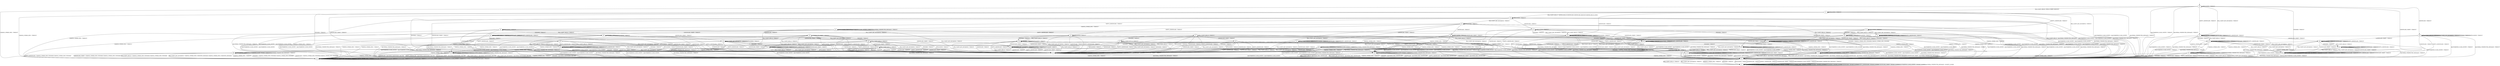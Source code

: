 digraph h7 {
s0 [label="s0"];
s1 [label="s1"];
s2 [label="s2"];
s6 [label="s6"];
s11 [label="s11"];
s24 [label="s24"];
s25 [label="s25"];
s3 [label="s3"];
s4 [label="s4"];
s7 [label="s7"];
s8 [label="s8"];
s20 [label="s20"];
s21 [label="s21"];
s22 [label="s22"];
s26 [label="s26"];
s31 [label="s31"];
s5 [label="s5"];
s9 [label="s9"];
s12 [label="s12"];
s27 [label="s27"];
s28 [label="s28"];
s32 [label="s32"];
s39 [label="s39"];
s41 [label="s41"];
s10 [label="s10"];
s13 [label="s13"];
s14 [label="s14"];
s23 [label="s23"];
s29 [label="s29"];
s33 [label="s33"];
s34 [label="s34"];
s42 [label="s42"];
s15 [label="s15"];
s16 [label="s16"];
s17 [label="s17"];
s18 [label="s18"];
s19 [label="s19"];
s35 [label="s35"];
s36 [label="s36"];
s40 [label="s40"];
s43 [label="s43"];
s44 [label="s44"];
s30 [label="s30"];
s37 [label="s37"];
s38 [label="s38"];
s45 [label="s45"];
s46 [label="s46"];
s47 [label="s47"];
s0 -> s1 [label="RSA_CLIENT_HELLO / HELLO_VERIFY_REQUEST"];
s0 -> s2 [label="RSA_CLIENT_KEY_EXCHANGE / TIMEOUT"];
s0 -> s11 [label="CHANGE_CIPHER_SPEC / TIMEOUT"];
s0 -> s24 [label="FINISHED / TIMEOUT"];
s0 -> s0 [label="APPLICATION / TIMEOUT"];
s0 -> s25 [label="CERTIFICATE / TIMEOUT"];
s0 -> s2 [label="EMPTY_CERTIFICATE / TIMEOUT"];
s0 -> s24 [label="CERTIFICATE_VERIFY / TIMEOUT"];
s0 -> s6 [label="Alert(WARNING,CLOSE_NOTIFY) / TIMEOUT"];
s0 -> s6 [label="Alert(FATAL,UNEXPECTED_MESSAGE) / TIMEOUT"];
s1 -> s3 [label="RSA_CLIENT_HELLO / SERVER_HELLO,CERTIFICATE,CERTIFICATE_REQUEST,SERVER_HELLO_DONE"];
s1 -> s4 [label="RSA_CLIENT_KEY_EXCHANGE / TIMEOUT"];
s1 -> s11 [label="CHANGE_CIPHER_SPEC / TIMEOUT"];
s1 -> s8 [label="FINISHED / TIMEOUT"];
s1 -> s1 [label="APPLICATION / TIMEOUT"];
s1 -> s20 [label="CERTIFICATE / TIMEOUT"];
s1 -> s21 [label="EMPTY_CERTIFICATE / TIMEOUT"];
s1 -> s8 [label="CERTIFICATE_VERIFY / TIMEOUT"];
s1 -> s6 [label="Alert(WARNING,CLOSE_NOTIFY) / Alert(WARNING,CLOSE_NOTIFY)"];
s1 -> s6 [label="Alert(FATAL,UNEXPECTED_MESSAGE) / TIMEOUT"];
s2 -> s31 [label="RSA_CLIENT_HELLO / TIMEOUT"];
s2 -> s24 [label="RSA_CLIENT_KEY_EXCHANGE / TIMEOUT"];
s2 -> s22 [label="CHANGE_CIPHER_SPEC / TIMEOUT"];
s2 -> s31 [label="FINISHED / TIMEOUT"];
s2 -> s2 [label="APPLICATION / TIMEOUT"];
s2 -> s2 [label="CERTIFICATE / TIMEOUT"];
s2 -> s2 [label="EMPTY_CERTIFICATE / TIMEOUT"];
s2 -> s26 [label="CERTIFICATE_VERIFY / TIMEOUT"];
s2 -> s6 [label="Alert(WARNING,CLOSE_NOTIFY) / TIMEOUT"];
s2 -> s6 [label="Alert(FATAL,UNEXPECTED_MESSAGE) / TIMEOUT"];
s6 -> s7 [label="RSA_CLIENT_HELLO / TIMEOUT"];
s6 -> s7 [label="RSA_CLIENT_KEY_EXCHANGE / TIMEOUT"];
s6 -> s7 [label="CHANGE_CIPHER_SPEC / TIMEOUT"];
s6 -> s7 [label="FINISHED / TIMEOUT"];
s6 -> s7 [label="APPLICATION / TIMEOUT"];
s6 -> s7 [label="CERTIFICATE / TIMEOUT"];
s6 -> s7 [label="EMPTY_CERTIFICATE / TIMEOUT"];
s6 -> s7 [label="CERTIFICATE_VERIFY / TIMEOUT"];
s6 -> s7 [label="Alert(WARNING,CLOSE_NOTIFY) / TIMEOUT"];
s6 -> s7 [label="Alert(FATAL,UNEXPECTED_MESSAGE) / TIMEOUT"];
s11 -> s11 [label="RSA_CLIENT_HELLO / TIMEOUT"];
s11 -> s11 [label="RSA_CLIENT_KEY_EXCHANGE / TIMEOUT"];
s11 -> s11 [label="CHANGE_CIPHER_SPEC / TIMEOUT"];
s11 -> s11 [label="FINISHED / TIMEOUT"];
s11 -> s11 [label="APPLICATION / TIMEOUT"];
s11 -> s11 [label="CERTIFICATE / TIMEOUT"];
s11 -> s11 [label="EMPTY_CERTIFICATE / TIMEOUT"];
s11 -> s11 [label="CERTIFICATE_VERIFY / TIMEOUT"];
s11 -> s11 [label="Alert(WARNING,CLOSE_NOTIFY) / TIMEOUT"];
s11 -> s11 [label="Alert(FATAL,UNEXPECTED_MESSAGE) / TIMEOUT"];
s24 -> s24 [label="RSA_CLIENT_HELLO / TIMEOUT"];
s24 -> s24 [label="RSA_CLIENT_KEY_EXCHANGE / TIMEOUT"];
s24 -> s11 [label="CHANGE_CIPHER_SPEC / TIMEOUT"];
s24 -> s24 [label="FINISHED / TIMEOUT"];
s24 -> s24 [label="APPLICATION / TIMEOUT"];
s24 -> s24 [label="CERTIFICATE / TIMEOUT"];
s24 -> s24 [label="EMPTY_CERTIFICATE / TIMEOUT"];
s24 -> s24 [label="CERTIFICATE_VERIFY / TIMEOUT"];
s24 -> s6 [label="Alert(WARNING,CLOSE_NOTIFY) / TIMEOUT"];
s24 -> s6 [label="Alert(FATAL,UNEXPECTED_MESSAGE) / TIMEOUT"];
s25 -> s25 [label="RSA_CLIENT_HELLO / TIMEOUT"];
s25 -> s25 [label="RSA_CLIENT_KEY_EXCHANGE / TIMEOUT"];
s25 -> s11 [label="CHANGE_CIPHER_SPEC / TIMEOUT"];
s25 -> s25 [label="FINISHED / TIMEOUT"];
s25 -> s25 [label="APPLICATION / TIMEOUT"];
s25 -> s24 [label="CERTIFICATE / TIMEOUT"];
s25 -> s24 [label="EMPTY_CERTIFICATE / TIMEOUT"];
s25 -> s26 [label="CERTIFICATE_VERIFY / TIMEOUT"];
s25 -> s6 [label="Alert(WARNING,CLOSE_NOTIFY) / TIMEOUT"];
s25 -> s6 [label="Alert(FATAL,UNEXPECTED_MESSAGE) / TIMEOUT"];
s3 -> s6 [label="RSA_CLIENT_HELLO / Alert(FATAL,UNEXPECTED_MESSAGE)"];
s3 -> s12 [label="RSA_CLIENT_KEY_EXCHANGE / TIMEOUT"];
s3 -> s11 [label="CHANGE_CIPHER_SPEC / TIMEOUT"];
s3 -> s8 [label="FINISHED / TIMEOUT"];
s3 -> s3 [label="APPLICATION / TIMEOUT"];
s3 -> s27 [label="CERTIFICATE / TIMEOUT"];
s3 -> s9 [label="EMPTY_CERTIFICATE / TIMEOUT"];
s3 -> s8 [label="CERTIFICATE_VERIFY / TIMEOUT"];
s3 -> s6 [label="Alert(WARNING,CLOSE_NOTIFY) / Alert(WARNING,CLOSE_NOTIFY)"];
s3 -> s6 [label="Alert(FATAL,UNEXPECTED_MESSAGE) / TIMEOUT"];
s4 -> s32 [label="RSA_CLIENT_HELLO / TIMEOUT"];
s4 -> s8 [label="RSA_CLIENT_KEY_EXCHANGE / TIMEOUT"];
s4 -> s5 [label="CHANGE_CIPHER_SPEC / TIMEOUT"];
s4 -> s32 [label="FINISHED / TIMEOUT"];
s4 -> s4 [label="APPLICATION / TIMEOUT"];
s4 -> s4 [label="CERTIFICATE / TIMEOUT"];
s4 -> s4 [label="EMPTY_CERTIFICATE / TIMEOUT"];
s4 -> s28 [label="CERTIFICATE_VERIFY / TIMEOUT"];
s4 -> s6 [label="Alert(WARNING,CLOSE_NOTIFY) / Alert(WARNING,CLOSE_NOTIFY)"];
s4 -> s6 [label="Alert(FATAL,UNEXPECTED_MESSAGE) / TIMEOUT"];
s7 -> s7 [label="RSA_CLIENT_HELLO / SOCKET_CLOSED"];
s7 -> s7 [label="RSA_CLIENT_KEY_EXCHANGE / SOCKET_CLOSED"];
s7 -> s7 [label="CHANGE_CIPHER_SPEC / SOCKET_CLOSED"];
s7 -> s7 [label="FINISHED / SOCKET_CLOSED"];
s7 -> s7 [label="APPLICATION / SOCKET_CLOSED"];
s7 -> s7 [label="CERTIFICATE / SOCKET_CLOSED"];
s7 -> s7 [label="EMPTY_CERTIFICATE / SOCKET_CLOSED"];
s7 -> s7 [label="CERTIFICATE_VERIFY / SOCKET_CLOSED"];
s7 -> s7 [label="Alert(WARNING,CLOSE_NOTIFY) / SOCKET_CLOSED"];
s7 -> s7 [label="Alert(FATAL,UNEXPECTED_MESSAGE) / SOCKET_CLOSED"];
s8 -> s8 [label="RSA_CLIENT_HELLO / TIMEOUT"];
s8 -> s8 [label="RSA_CLIENT_KEY_EXCHANGE / TIMEOUT"];
s8 -> s11 [label="CHANGE_CIPHER_SPEC / TIMEOUT"];
s8 -> s8 [label="FINISHED / TIMEOUT"];
s8 -> s8 [label="APPLICATION / TIMEOUT"];
s8 -> s8 [label="CERTIFICATE / TIMEOUT"];
s8 -> s8 [label="EMPTY_CERTIFICATE / TIMEOUT"];
s8 -> s8 [label="CERTIFICATE_VERIFY / TIMEOUT"];
s8 -> s6 [label="Alert(WARNING,CLOSE_NOTIFY) / Alert(WARNING,CLOSE_NOTIFY)"];
s8 -> s6 [label="Alert(FATAL,UNEXPECTED_MESSAGE) / TIMEOUT"];
s20 -> s20 [label="RSA_CLIENT_HELLO / TIMEOUT"];
s20 -> s27 [label="RSA_CLIENT_KEY_EXCHANGE / TIMEOUT"];
s20 -> s11 [label="CHANGE_CIPHER_SPEC / TIMEOUT"];
s20 -> s20 [label="FINISHED / TIMEOUT"];
s20 -> s20 [label="APPLICATION / TIMEOUT"];
s20 -> s8 [label="CERTIFICATE / TIMEOUT"];
s20 -> s8 [label="EMPTY_CERTIFICATE / TIMEOUT"];
s20 -> s28 [label="CERTIFICATE_VERIFY / TIMEOUT"];
s20 -> s6 [label="Alert(WARNING,CLOSE_NOTIFY) / Alert(WARNING,CLOSE_NOTIFY)"];
s20 -> s6 [label="Alert(FATAL,UNEXPECTED_MESSAGE) / TIMEOUT"];
s21 -> s39 [label="RSA_CLIENT_HELLO / TIMEOUT"];
s21 -> s4 [label="RSA_CLIENT_KEY_EXCHANGE / TIMEOUT"];
s21 -> s5 [label="CHANGE_CIPHER_SPEC / TIMEOUT"];
s21 -> s39 [label="FINISHED / TIMEOUT"];
s21 -> s21 [label="APPLICATION / TIMEOUT"];
s21 -> s8 [label="CERTIFICATE / TIMEOUT"];
s21 -> s8 [label="EMPTY_CERTIFICATE / TIMEOUT"];
s21 -> s28 [label="CERTIFICATE_VERIFY / TIMEOUT"];
s21 -> s6 [label="Alert(WARNING,CLOSE_NOTIFY) / Alert(WARNING,CLOSE_NOTIFY)"];
s21 -> s6 [label="Alert(FATAL,UNEXPECTED_MESSAGE) / TIMEOUT"];
s22 -> s6 [label="RSA_CLIENT_HELLO / TIMEOUT"];
s22 -> s6 [label="RSA_CLIENT_KEY_EXCHANGE / TIMEOUT"];
s22 -> s11 [label="CHANGE_CIPHER_SPEC / TIMEOUT"];
s22 -> s6 [label="FINISHED / TIMEOUT"];
s22 -> s22 [label="APPLICATION / TIMEOUT"];
s22 -> s6 [label="CERTIFICATE / TIMEOUT"];
s22 -> s6 [label="EMPTY_CERTIFICATE / TIMEOUT"];
s22 -> s6 [label="CERTIFICATE_VERIFY / TIMEOUT"];
s22 -> s22 [label="Alert(WARNING,CLOSE_NOTIFY) / TIMEOUT"];
s22 -> s22 [label="Alert(FATAL,UNEXPECTED_MESSAGE) / TIMEOUT"];
s26 -> s41 [label="RSA_CLIENT_HELLO / TIMEOUT"];
s26 -> s24 [label="RSA_CLIENT_KEY_EXCHANGE / TIMEOUT"];
s26 -> s22 [label="CHANGE_CIPHER_SPEC / TIMEOUT"];
s26 -> s41 [label="FINISHED / TIMEOUT"];
s26 -> s26 [label="APPLICATION / TIMEOUT"];
s26 -> s26 [label="CERTIFICATE / TIMEOUT"];
s26 -> s26 [label="EMPTY_CERTIFICATE / TIMEOUT"];
s26 -> s24 [label="CERTIFICATE_VERIFY / TIMEOUT"];
s26 -> s6 [label="Alert(WARNING,CLOSE_NOTIFY) / TIMEOUT"];
s26 -> s6 [label="Alert(FATAL,UNEXPECTED_MESSAGE) / TIMEOUT"];
s31 -> s24 [label="RSA_CLIENT_HELLO / TIMEOUT"];
s31 -> s24 [label="RSA_CLIENT_KEY_EXCHANGE / TIMEOUT"];
s31 -> s22 [label="CHANGE_CIPHER_SPEC / TIMEOUT"];
s31 -> s31 [label="FINISHED / TIMEOUT"];
s31 -> s31 [label="APPLICATION / TIMEOUT"];
s31 -> s31 [label="CERTIFICATE / TIMEOUT"];
s31 -> s31 [label="EMPTY_CERTIFICATE / TIMEOUT"];
s31 -> s41 [label="CERTIFICATE_VERIFY / TIMEOUT"];
s31 -> s6 [label="Alert(WARNING,CLOSE_NOTIFY) / TIMEOUT"];
s31 -> s6 [label="Alert(FATAL,UNEXPECTED_MESSAGE) / TIMEOUT"];
s5 -> s6 [label="RSA_CLIENT_HELLO / Alert(FATAL,UNEXPECTED_MESSAGE)"];
s5 -> s6 [label="RSA_CLIENT_KEY_EXCHANGE / Alert(FATAL,UNEXPECTED_MESSAGE)"];
s5 -> s11 [label="CHANGE_CIPHER_SPEC / TIMEOUT"];
s5 -> s6 [label="FINISHED / Alert(FATAL,UNEXPECTED_MESSAGE)"];
s5 -> s5 [label="APPLICATION / TIMEOUT"];
s5 -> s6 [label="CERTIFICATE / Alert(FATAL,UNEXPECTED_MESSAGE)"];
s5 -> s6 [label="EMPTY_CERTIFICATE / Alert(FATAL,UNEXPECTED_MESSAGE)"];
s5 -> s6 [label="CERTIFICATE_VERIFY / Alert(FATAL,UNEXPECTED_MESSAGE)"];
s5 -> s5 [label="Alert(WARNING,CLOSE_NOTIFY) / TIMEOUT"];
s5 -> s5 [label="Alert(FATAL,UNEXPECTED_MESSAGE) / TIMEOUT"];
s9 -> s33 [label="RSA_CLIENT_HELLO / TIMEOUT"];
s9 -> s23 [label="RSA_CLIENT_KEY_EXCHANGE / TIMEOUT"];
s9 -> s10 [label="CHANGE_CIPHER_SPEC / TIMEOUT"];
s9 -> s33 [label="FINISHED / TIMEOUT"];
s9 -> s9 [label="APPLICATION / TIMEOUT"];
s9 -> s8 [label="CERTIFICATE / TIMEOUT"];
s9 -> s8 [label="EMPTY_CERTIFICATE / TIMEOUT"];
s9 -> s29 [label="CERTIFICATE_VERIFY / TIMEOUT"];
s9 -> s6 [label="Alert(WARNING,CLOSE_NOTIFY) / Alert(WARNING,CLOSE_NOTIFY)"];
s9 -> s6 [label="Alert(FATAL,UNEXPECTED_MESSAGE) / TIMEOUT"];
s12 -> s32 [label="RSA_CLIENT_HELLO / TIMEOUT"];
s12 -> s8 [label="RSA_CLIENT_KEY_EXCHANGE / TIMEOUT"];
s12 -> s13 [label="CHANGE_CIPHER_SPEC / TIMEOUT"];
s12 -> s32 [label="FINISHED / TIMEOUT"];
s12 -> s12 [label="APPLICATION / TIMEOUT"];
s12 -> s34 [label="CERTIFICATE / TIMEOUT"];
s12 -> s23 [label="EMPTY_CERTIFICATE / TIMEOUT"];
s12 -> s14 [label="CERTIFICATE_VERIFY / TIMEOUT"];
s12 -> s6 [label="Alert(WARNING,CLOSE_NOTIFY) / Alert(WARNING,CLOSE_NOTIFY)"];
s12 -> s6 [label="Alert(FATAL,UNEXPECTED_MESSAGE) / TIMEOUT"];
s27 -> s20 [label="RSA_CLIENT_HELLO / TIMEOUT"];
s27 -> s8 [label="RSA_CLIENT_KEY_EXCHANGE / TIMEOUT"];
s27 -> s11 [label="CHANGE_CIPHER_SPEC / TIMEOUT"];
s27 -> s20 [label="FINISHED / TIMEOUT"];
s27 -> s27 [label="APPLICATION / TIMEOUT"];
s27 -> s8 [label="CERTIFICATE / TIMEOUT"];
s27 -> s8 [label="EMPTY_CERTIFICATE / TIMEOUT"];
s27 -> s28 [label="CERTIFICATE_VERIFY / TIMEOUT"];
s27 -> s6 [label="Alert(WARNING,CLOSE_NOTIFY) / Alert(WARNING,CLOSE_NOTIFY)"];
s27 -> s6 [label="Alert(FATAL,UNEXPECTED_MESSAGE) / TIMEOUT"];
s28 -> s42 [label="RSA_CLIENT_HELLO / TIMEOUT"];
s28 -> s8 [label="RSA_CLIENT_KEY_EXCHANGE / TIMEOUT"];
s28 -> s5 [label="CHANGE_CIPHER_SPEC / TIMEOUT"];
s28 -> s42 [label="FINISHED / TIMEOUT"];
s28 -> s28 [label="APPLICATION / TIMEOUT"];
s28 -> s28 [label="CERTIFICATE / TIMEOUT"];
s28 -> s28 [label="EMPTY_CERTIFICATE / TIMEOUT"];
s28 -> s8 [label="CERTIFICATE_VERIFY / TIMEOUT"];
s28 -> s6 [label="Alert(WARNING,CLOSE_NOTIFY) / Alert(WARNING,CLOSE_NOTIFY)"];
s28 -> s6 [label="Alert(FATAL,UNEXPECTED_MESSAGE) / TIMEOUT"];
s32 -> s8 [label="RSA_CLIENT_HELLO / TIMEOUT"];
s32 -> s8 [label="RSA_CLIENT_KEY_EXCHANGE / TIMEOUT"];
s32 -> s5 [label="CHANGE_CIPHER_SPEC / TIMEOUT"];
s32 -> s32 [label="FINISHED / TIMEOUT"];
s32 -> s32 [label="APPLICATION / TIMEOUT"];
s32 -> s32 [label="CERTIFICATE / TIMEOUT"];
s32 -> s32 [label="EMPTY_CERTIFICATE / TIMEOUT"];
s32 -> s42 [label="CERTIFICATE_VERIFY / TIMEOUT"];
s32 -> s6 [label="Alert(WARNING,CLOSE_NOTIFY) / Alert(WARNING,CLOSE_NOTIFY)"];
s32 -> s6 [label="Alert(FATAL,UNEXPECTED_MESSAGE) / TIMEOUT"];
s39 -> s8 [label="RSA_CLIENT_HELLO / TIMEOUT"];
s39 -> s32 [label="RSA_CLIENT_KEY_EXCHANGE / TIMEOUT"];
s39 -> s5 [label="CHANGE_CIPHER_SPEC / TIMEOUT"];
s39 -> s39 [label="FINISHED / TIMEOUT"];
s39 -> s39 [label="APPLICATION / TIMEOUT"];
s39 -> s8 [label="CERTIFICATE / TIMEOUT"];
s39 -> s8 [label="EMPTY_CERTIFICATE / TIMEOUT"];
s39 -> s42 [label="CERTIFICATE_VERIFY / TIMEOUT"];
s39 -> s6 [label="Alert(WARNING,CLOSE_NOTIFY) / Alert(WARNING,CLOSE_NOTIFY)"];
s39 -> s6 [label="Alert(FATAL,UNEXPECTED_MESSAGE) / TIMEOUT"];
s41 -> s24 [label="RSA_CLIENT_HELLO / TIMEOUT"];
s41 -> s24 [label="RSA_CLIENT_KEY_EXCHANGE / TIMEOUT"];
s41 -> s22 [label="CHANGE_CIPHER_SPEC / TIMEOUT"];
s41 -> s41 [label="FINISHED / TIMEOUT"];
s41 -> s41 [label="APPLICATION / TIMEOUT"];
s41 -> s41 [label="CERTIFICATE / TIMEOUT"];
s41 -> s41 [label="EMPTY_CERTIFICATE / TIMEOUT"];
s41 -> s24 [label="CERTIFICATE_VERIFY / TIMEOUT"];
s41 -> s6 [label="Alert(WARNING,CLOSE_NOTIFY) / TIMEOUT"];
s41 -> s6 [label="Alert(FATAL,UNEXPECTED_MESSAGE) / TIMEOUT"];
s10 -> s6 [label="RSA_CLIENT_HELLO / Alert(FATAL,BAD_CERTIFICATE)"];
s10 -> s6 [label="RSA_CLIENT_KEY_EXCHANGE / Alert(FATAL,BAD_CERTIFICATE)"];
s10 -> s11 [label="CHANGE_CIPHER_SPEC / TIMEOUT"];
s10 -> s6 [label="FINISHED / Alert(FATAL,BAD_CERTIFICATE)"];
s10 -> s10 [label="APPLICATION / TIMEOUT"];
s10 -> s6 [label="CERTIFICATE / Alert(FATAL,BAD_CERTIFICATE)"];
s10 -> s6 [label="EMPTY_CERTIFICATE / Alert(FATAL,BAD_CERTIFICATE)"];
s10 -> s6 [label="CERTIFICATE_VERIFY / Alert(FATAL,BAD_CERTIFICATE)"];
s10 -> s10 [label="Alert(WARNING,CLOSE_NOTIFY) / TIMEOUT"];
s10 -> s10 [label="Alert(FATAL,UNEXPECTED_MESSAGE) / TIMEOUT"];
s13 -> s15 [label="RSA_CLIENT_HELLO / TIMEOUT"];
s13 -> s8 [label="RSA_CLIENT_KEY_EXCHANGE / TIMEOUT"];
s13 -> s11 [label="CHANGE_CIPHER_SPEC / TIMEOUT"];
s13 -> s16 [label="FINISHED / CHANGE_CIPHER_SPEC,FINISHED,CHANGE_CIPHER_SPEC,FINISHED"];
s13 -> s13 [label="APPLICATION / TIMEOUT"];
s13 -> s35 [label="CERTIFICATE / TIMEOUT"];
s13 -> s17 [label="EMPTY_CERTIFICATE / TIMEOUT"];
s13 -> s18 [label="CERTIFICATE_VERIFY / TIMEOUT"];
s13 -> s13 [label="Alert(WARNING,CLOSE_NOTIFY) / TIMEOUT"];
s13 -> s13 [label="Alert(FATAL,UNEXPECTED_MESSAGE) / TIMEOUT"];
s14 -> s14 [label="RSA_CLIENT_HELLO / TIMEOUT"];
s14 -> s8 [label="RSA_CLIENT_KEY_EXCHANGE / TIMEOUT"];
s14 -> s19 [label="CHANGE_CIPHER_SPEC / TIMEOUT"];
s14 -> s36 [label="FINISHED / TIMEOUT"];
s14 -> s14 [label="APPLICATION / TIMEOUT"];
s14 -> s14 [label="CERTIFICATE / TIMEOUT"];
s14 -> s14 [label="EMPTY_CERTIFICATE / TIMEOUT"];
s14 -> s8 [label="CERTIFICATE_VERIFY / TIMEOUT"];
s14 -> s6 [label="Alert(WARNING,CLOSE_NOTIFY) / Alert(WARNING,CLOSE_NOTIFY)"];
s14 -> s6 [label="Alert(FATAL,UNEXPECTED_MESSAGE) / TIMEOUT"];
s23 -> s40 [label="RSA_CLIENT_HELLO / TIMEOUT"];
s23 -> s8 [label="RSA_CLIENT_KEY_EXCHANGE / TIMEOUT"];
s23 -> s10 [label="CHANGE_CIPHER_SPEC / TIMEOUT"];
s23 -> s40 [label="FINISHED / TIMEOUT"];
s23 -> s23 [label="APPLICATION / TIMEOUT"];
s23 -> s8 [label="CERTIFICATE / TIMEOUT"];
s23 -> s8 [label="EMPTY_CERTIFICATE / TIMEOUT"];
s23 -> s29 [label="CERTIFICATE_VERIFY / TIMEOUT"];
s23 -> s6 [label="Alert(WARNING,CLOSE_NOTIFY) / Alert(WARNING,CLOSE_NOTIFY)"];
s23 -> s6 [label="Alert(FATAL,UNEXPECTED_MESSAGE) / TIMEOUT"];
s29 -> s43 [label="RSA_CLIENT_HELLO / TIMEOUT"];
s29 -> s29 [label="RSA_CLIENT_KEY_EXCHANGE / TIMEOUT"];
s29 -> s10 [label="CHANGE_CIPHER_SPEC / TIMEOUT"];
s29 -> s43 [label="FINISHED / TIMEOUT"];
s29 -> s29 [label="APPLICATION / TIMEOUT"];
s29 -> s8 [label="CERTIFICATE / TIMEOUT"];
s29 -> s8 [label="EMPTY_CERTIFICATE / TIMEOUT"];
s29 -> s8 [label="CERTIFICATE_VERIFY / TIMEOUT"];
s29 -> s6 [label="Alert(WARNING,CLOSE_NOTIFY) / Alert(WARNING,CLOSE_NOTIFY)"];
s29 -> s6 [label="Alert(FATAL,UNEXPECTED_MESSAGE) / TIMEOUT"];
s33 -> s8 [label="RSA_CLIENT_HELLO / TIMEOUT"];
s33 -> s40 [label="RSA_CLIENT_KEY_EXCHANGE / TIMEOUT"];
s33 -> s10 [label="CHANGE_CIPHER_SPEC / TIMEOUT"];
s33 -> s33 [label="FINISHED / TIMEOUT"];
s33 -> s33 [label="APPLICATION / TIMEOUT"];
s33 -> s8 [label="CERTIFICATE / TIMEOUT"];
s33 -> s8 [label="EMPTY_CERTIFICATE / TIMEOUT"];
s33 -> s43 [label="CERTIFICATE_VERIFY / TIMEOUT"];
s33 -> s6 [label="Alert(WARNING,CLOSE_NOTIFY) / Alert(WARNING,CLOSE_NOTIFY)"];
s33 -> s6 [label="Alert(FATAL,UNEXPECTED_MESSAGE) / TIMEOUT"];
s34 -> s32 [label="RSA_CLIENT_HELLO / TIMEOUT"];
s34 -> s8 [label="RSA_CLIENT_KEY_EXCHANGE / TIMEOUT"];
s34 -> s44 [label="CHANGE_CIPHER_SPEC / TIMEOUT"];
s34 -> s32 [label="FINISHED / TIMEOUT"];
s34 -> s34 [label="APPLICATION / TIMEOUT"];
s34 -> s8 [label="CERTIFICATE / TIMEOUT"];
s34 -> s8 [label="EMPTY_CERTIFICATE / TIMEOUT"];
s34 -> s34 [label="CERTIFICATE_VERIFY / TIMEOUT"];
s34 -> s6 [label="Alert(WARNING,CLOSE_NOTIFY) / Alert(WARNING,CLOSE_NOTIFY)"];
s34 -> s6 [label="Alert(FATAL,UNEXPECTED_MESSAGE) / TIMEOUT"];
s42 -> s8 [label="RSA_CLIENT_HELLO / TIMEOUT"];
s42 -> s8 [label="RSA_CLIENT_KEY_EXCHANGE / TIMEOUT"];
s42 -> s5 [label="CHANGE_CIPHER_SPEC / TIMEOUT"];
s42 -> s42 [label="FINISHED / TIMEOUT"];
s42 -> s42 [label="APPLICATION / TIMEOUT"];
s42 -> s42 [label="CERTIFICATE / TIMEOUT"];
s42 -> s42 [label="EMPTY_CERTIFICATE / TIMEOUT"];
s42 -> s8 [label="CERTIFICATE_VERIFY / TIMEOUT"];
s42 -> s6 [label="Alert(WARNING,CLOSE_NOTIFY) / Alert(WARNING,CLOSE_NOTIFY)"];
s42 -> s6 [label="Alert(FATAL,UNEXPECTED_MESSAGE) / TIMEOUT"];
s15 -> s8 [label="RSA_CLIENT_HELLO / TIMEOUT"];
s15 -> s8 [label="RSA_CLIENT_KEY_EXCHANGE / TIMEOUT"];
s15 -> s5 [label="CHANGE_CIPHER_SPEC / TIMEOUT"];
s15 -> s15 [label="FINISHED / TIMEOUT"];
s15 -> s8 [label="APPLICATION / TIMEOUT"];
s15 -> s15 [label="CERTIFICATE / TIMEOUT"];
s15 -> s15 [label="EMPTY_CERTIFICATE / TIMEOUT"];
s15 -> s15 [label="CERTIFICATE_VERIFY / TIMEOUT"];
s15 -> s6 [label="Alert(WARNING,CLOSE_NOTIFY) / Alert(WARNING,CLOSE_NOTIFY)"];
s15 -> s6 [label="Alert(FATAL,UNEXPECTED_MESSAGE) / TIMEOUT"];
s16 -> s16 [label="RSA_CLIENT_HELLO / TIMEOUT"];
s16 -> s16 [label="RSA_CLIENT_KEY_EXCHANGE / TIMEOUT"];
s16 -> s11 [label="CHANGE_CIPHER_SPEC / TIMEOUT"];
s16 -> s16 [label="FINISHED / TIMEOUT"];
s16 -> s6 [label="APPLICATION / APPLICATION"];
s16 -> s16 [label="CERTIFICATE / TIMEOUT"];
s16 -> s16 [label="EMPTY_CERTIFICATE / TIMEOUT"];
s16 -> s16 [label="CERTIFICATE_VERIFY / TIMEOUT"];
s16 -> s6 [label="Alert(WARNING,CLOSE_NOTIFY) / TIMEOUT"];
s16 -> s6 [label="Alert(FATAL,UNEXPECTED_MESSAGE) / TIMEOUT"];
s17 -> s17 [label="RSA_CLIENT_HELLO / TIMEOUT"];
s17 -> s8 [label="RSA_CLIENT_KEY_EXCHANGE / TIMEOUT"];
s17 -> s10 [label="CHANGE_CIPHER_SPEC / TIMEOUT"];
s17 -> s37 [label="FINISHED / TIMEOUT"];
s17 -> s8 [label="APPLICATION / TIMEOUT"];
s17 -> s8 [label="CERTIFICATE / TIMEOUT"];
s17 -> s8 [label="EMPTY_CERTIFICATE / TIMEOUT"];
s17 -> s30 [label="CERTIFICATE_VERIFY / TIMEOUT"];
s17 -> s6 [label="Alert(WARNING,CLOSE_NOTIFY) / Alert(WARNING,CLOSE_NOTIFY)"];
s17 -> s6 [label="Alert(FATAL,UNEXPECTED_MESSAGE) / TIMEOUT"];
s18 -> s18 [label="RSA_CLIENT_HELLO / TIMEOUT"];
s18 -> s8 [label="RSA_CLIENT_KEY_EXCHANGE / TIMEOUT"];
s18 -> s19 [label="CHANGE_CIPHER_SPEC / TIMEOUT"];
s18 -> s38 [label="FINISHED / TIMEOUT"];
s18 -> s8 [label="APPLICATION / TIMEOUT"];
s18 -> s18 [label="CERTIFICATE / TIMEOUT"];
s18 -> s18 [label="EMPTY_CERTIFICATE / TIMEOUT"];
s18 -> s8 [label="CERTIFICATE_VERIFY / TIMEOUT"];
s18 -> s6 [label="Alert(WARNING,CLOSE_NOTIFY) / Alert(WARNING,CLOSE_NOTIFY)"];
s18 -> s6 [label="Alert(FATAL,UNEXPECTED_MESSAGE) / TIMEOUT"];
s19 -> s6 [label="RSA_CLIENT_HELLO / Alert(FATAL,HANDSHAKE_FAILURE)"];
s19 -> s6 [label="RSA_CLIENT_KEY_EXCHANGE / Alert(FATAL,HANDSHAKE_FAILURE)"];
s19 -> s11 [label="CHANGE_CIPHER_SPEC / TIMEOUT"];
s19 -> s6 [label="FINISHED / Alert(FATAL,HANDSHAKE_FAILURE)"];
s19 -> s19 [label="APPLICATION / TIMEOUT"];
s19 -> s6 [label="CERTIFICATE / Alert(FATAL,HANDSHAKE_FAILURE)"];
s19 -> s6 [label="EMPTY_CERTIFICATE / Alert(FATAL,HANDSHAKE_FAILURE)"];
s19 -> s6 [label="CERTIFICATE_VERIFY / Alert(FATAL,HANDSHAKE_FAILURE)"];
s19 -> s19 [label="Alert(WARNING,CLOSE_NOTIFY) / TIMEOUT"];
s19 -> s19 [label="Alert(FATAL,UNEXPECTED_MESSAGE) / TIMEOUT"];
s35 -> s15 [label="RSA_CLIENT_HELLO / TIMEOUT"];
s35 -> s8 [label="RSA_CLIENT_KEY_EXCHANGE / TIMEOUT"];
s35 -> s5 [label="CHANGE_CIPHER_SPEC / TIMEOUT"];
s35 -> s45 [label="FINISHED / TIMEOUT"];
s35 -> s8 [label="APPLICATION / TIMEOUT"];
s35 -> s8 [label="CERTIFICATE / TIMEOUT"];
s35 -> s8 [label="EMPTY_CERTIFICATE / TIMEOUT"];
s35 -> s35 [label="CERTIFICATE_VERIFY / TIMEOUT"];
s35 -> s6 [label="Alert(WARNING,CLOSE_NOTIFY) / Alert(WARNING,CLOSE_NOTIFY)"];
s35 -> s6 [label="Alert(FATAL,UNEXPECTED_MESSAGE) / TIMEOUT"];
s36 -> s36 [label="RSA_CLIENT_HELLO / TIMEOUT"];
s36 -> s8 [label="RSA_CLIENT_KEY_EXCHANGE / TIMEOUT"];
s36 -> s19 [label="CHANGE_CIPHER_SPEC / TIMEOUT"];
s36 -> s8 [label="FINISHED / TIMEOUT"];
s36 -> s36 [label="APPLICATION / TIMEOUT"];
s36 -> s36 [label="CERTIFICATE / TIMEOUT"];
s36 -> s36 [label="EMPTY_CERTIFICATE / TIMEOUT"];
s36 -> s8 [label="CERTIFICATE_VERIFY / TIMEOUT"];
s36 -> s6 [label="Alert(WARNING,CLOSE_NOTIFY) / Alert(WARNING,CLOSE_NOTIFY)"];
s36 -> s6 [label="Alert(FATAL,UNEXPECTED_MESSAGE) / TIMEOUT"];
s40 -> s8 [label="RSA_CLIENT_HELLO / TIMEOUT"];
s40 -> s8 [label="RSA_CLIENT_KEY_EXCHANGE / TIMEOUT"];
s40 -> s10 [label="CHANGE_CIPHER_SPEC / TIMEOUT"];
s40 -> s40 [label="FINISHED / TIMEOUT"];
s40 -> s40 [label="APPLICATION / TIMEOUT"];
s40 -> s8 [label="CERTIFICATE / TIMEOUT"];
s40 -> s8 [label="EMPTY_CERTIFICATE / TIMEOUT"];
s40 -> s43 [label="CERTIFICATE_VERIFY / TIMEOUT"];
s40 -> s6 [label="Alert(WARNING,CLOSE_NOTIFY) / Alert(WARNING,CLOSE_NOTIFY)"];
s40 -> s6 [label="Alert(FATAL,UNEXPECTED_MESSAGE) / TIMEOUT"];
s43 -> s8 [label="RSA_CLIENT_HELLO / TIMEOUT"];
s43 -> s43 [label="RSA_CLIENT_KEY_EXCHANGE / TIMEOUT"];
s43 -> s10 [label="CHANGE_CIPHER_SPEC / TIMEOUT"];
s43 -> s43 [label="FINISHED / TIMEOUT"];
s43 -> s43 [label="APPLICATION / TIMEOUT"];
s43 -> s8 [label="CERTIFICATE / TIMEOUT"];
s43 -> s8 [label="EMPTY_CERTIFICATE / TIMEOUT"];
s43 -> s8 [label="CERTIFICATE_VERIFY / TIMEOUT"];
s43 -> s6 [label="Alert(WARNING,CLOSE_NOTIFY) / Alert(WARNING,CLOSE_NOTIFY)"];
s43 -> s6 [label="Alert(FATAL,UNEXPECTED_MESSAGE) / TIMEOUT"];
s44 -> s8 [label="RSA_CLIENT_HELLO / TIMEOUT"];
s44 -> s8 [label="RSA_CLIENT_KEY_EXCHANGE / TIMEOUT"];
s44 -> s11 [label="CHANGE_CIPHER_SPEC / TIMEOUT"];
s44 -> s16 [label="FINISHED / CHANGE_CIPHER_SPEC,FINISHED,CHANGE_CIPHER_SPEC,FINISHED"];
s44 -> s44 [label="APPLICATION / TIMEOUT"];
s44 -> s8 [label="CERTIFICATE / TIMEOUT"];
s44 -> s8 [label="EMPTY_CERTIFICATE / TIMEOUT"];
s44 -> s8 [label="CERTIFICATE_VERIFY / TIMEOUT"];
s44 -> s44 [label="Alert(WARNING,CLOSE_NOTIFY) / TIMEOUT"];
s44 -> s44 [label="Alert(FATAL,UNEXPECTED_MESSAGE) / TIMEOUT"];
s30 -> s43 [label="RSA_CLIENT_HELLO / TIMEOUT"];
s30 -> s8 [label="RSA_CLIENT_KEY_EXCHANGE / TIMEOUT"];
s30 -> s10 [label="CHANGE_CIPHER_SPEC / TIMEOUT"];
s30 -> s43 [label="FINISHED / TIMEOUT"];
s30 -> s8 [label="APPLICATION / TIMEOUT"];
s30 -> s8 [label="CERTIFICATE / TIMEOUT"];
s30 -> s8 [label="EMPTY_CERTIFICATE / TIMEOUT"];
s30 -> s8 [label="CERTIFICATE_VERIFY / TIMEOUT"];
s30 -> s6 [label="Alert(WARNING,CLOSE_NOTIFY) / Alert(WARNING,CLOSE_NOTIFY)"];
s30 -> s6 [label="Alert(FATAL,UNEXPECTED_MESSAGE) / TIMEOUT"];
s37 -> s37 [label="RSA_CLIENT_HELLO / TIMEOUT"];
s37 -> s8 [label="RSA_CLIENT_KEY_EXCHANGE / TIMEOUT"];
s37 -> s10 [label="CHANGE_CIPHER_SPEC / TIMEOUT"];
s37 -> s8 [label="FINISHED / TIMEOUT"];
s37 -> s8 [label="APPLICATION / TIMEOUT"];
s37 -> s8 [label="CERTIFICATE / TIMEOUT"];
s37 -> s8 [label="EMPTY_CERTIFICATE / TIMEOUT"];
s37 -> s43 [label="CERTIFICATE_VERIFY / TIMEOUT"];
s37 -> s6 [label="Alert(WARNING,CLOSE_NOTIFY) / Alert(WARNING,CLOSE_NOTIFY)"];
s37 -> s6 [label="Alert(FATAL,UNEXPECTED_MESSAGE) / TIMEOUT"];
s38 -> s36 [label="RSA_CLIENT_HELLO / TIMEOUT"];
s38 -> s8 [label="RSA_CLIENT_KEY_EXCHANGE / TIMEOUT"];
s38 -> s19 [label="CHANGE_CIPHER_SPEC / TIMEOUT"];
s38 -> s8 [label="FINISHED / TIMEOUT"];
s38 -> s8 [label="APPLICATION / TIMEOUT"];
s38 -> s36 [label="CERTIFICATE / TIMEOUT"];
s38 -> s36 [label="EMPTY_CERTIFICATE / TIMEOUT"];
s38 -> s8 [label="CERTIFICATE_VERIFY / TIMEOUT"];
s38 -> s6 [label="Alert(WARNING,CLOSE_NOTIFY) / Alert(WARNING,CLOSE_NOTIFY)"];
s38 -> s6 [label="Alert(FATAL,UNEXPECTED_MESSAGE) / TIMEOUT"];
s45 -> s45 [label="RSA_CLIENT_HELLO / TIMEOUT"];
s45 -> s8 [label="RSA_CLIENT_KEY_EXCHANGE / TIMEOUT"];
s45 -> s46 [label="CHANGE_CIPHER_SPEC / TIMEOUT"];
s45 -> s8 [label="FINISHED / TIMEOUT"];
s45 -> s8 [label="APPLICATION / TIMEOUT"];
s45 -> s8 [label="CERTIFICATE / TIMEOUT"];
s45 -> s8 [label="EMPTY_CERTIFICATE / TIMEOUT"];
s45 -> s47 [label="CERTIFICATE_VERIFY / TIMEOUT"];
s45 -> s6 [label="Alert(WARNING,CLOSE_NOTIFY) / Alert(WARNING,CLOSE_NOTIFY)"];
s45 -> s6 [label="Alert(FATAL,UNEXPECTED_MESSAGE) / TIMEOUT"];
s46 -> s11 [label="RSA_CLIENT_HELLO / CHANGE_CIPHER_SPEC,FINISHED,CHANGE_CIPHER_SPEC,FINISHED"];
s46 -> s11 [label="RSA_CLIENT_KEY_EXCHANGE / CHANGE_CIPHER_SPEC,UNKNOWN_MESSAGE,CHANGE_CIPHER_SPEC,UNKNOWN_MESSAGE"];
s46 -> s11 [label="CHANGE_CIPHER_SPEC / TIMEOUT"];
s46 -> s11 [label="FINISHED / CHANGE_CIPHER_SPEC,FINISHED,CHANGE_CIPHER_SPEC,FINISHED"];
s46 -> s46 [label="APPLICATION / TIMEOUT"];
s46 -> s11 [label="CERTIFICATE / CHANGE_CIPHER_SPEC,FINISHED,CHANGE_CIPHER_SPEC,FINISHED"];
s46 -> s11 [label="EMPTY_CERTIFICATE / CHANGE_CIPHER_SPEC,FINISHED,CHANGE_CIPHER_SPEC,FINISHED"];
s46 -> s11 [label="CERTIFICATE_VERIFY / CHANGE_CIPHER_SPEC,FINISHED,CHANGE_CIPHER_SPEC,FINISHED"];
s46 -> s46 [label="Alert(WARNING,CLOSE_NOTIFY) / TIMEOUT"];
s46 -> s46 [label="Alert(FATAL,UNEXPECTED_MESSAGE) / TIMEOUT"];
s47 -> s47 [label="RSA_CLIENT_HELLO / TIMEOUT"];
s47 -> s8 [label="RSA_CLIENT_KEY_EXCHANGE / TIMEOUT"];
s47 -> s46 [label="CHANGE_CIPHER_SPEC / TIMEOUT"];
s47 -> s8 [label="FINISHED / TIMEOUT"];
s47 -> s8 [label="APPLICATION / TIMEOUT"];
s47 -> s8 [label="CERTIFICATE / TIMEOUT"];
s47 -> s8 [label="EMPTY_CERTIFICATE / TIMEOUT"];
s47 -> s8 [label="CERTIFICATE_VERIFY / TIMEOUT"];
s47 -> s6 [label="Alert(WARNING,CLOSE_NOTIFY) / Alert(WARNING,CLOSE_NOTIFY)"];
s47 -> s6 [label="Alert(FATAL,UNEXPECTED_MESSAGE) / TIMEOUT"];
__start0 [shape=none, label=""];
__start0 -> s0 [label=""];
}
